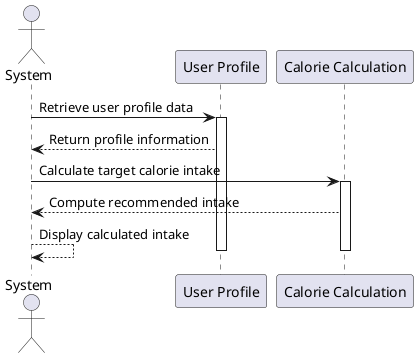 @startuml uc8
actor System
participant "User Profile" as Profile
participant "Calorie Calculation" as Calculator

System -> Profile : Retrieve user profile data
activate Profile

Profile --> System : Return profile information
System -> Calculator : Calculate target calorie intake
activate Calculator

Calculator --> System : Compute recommended intake
System --> System : Display calculated intake
deactivate Calculator
deactivate Profile

@enduml